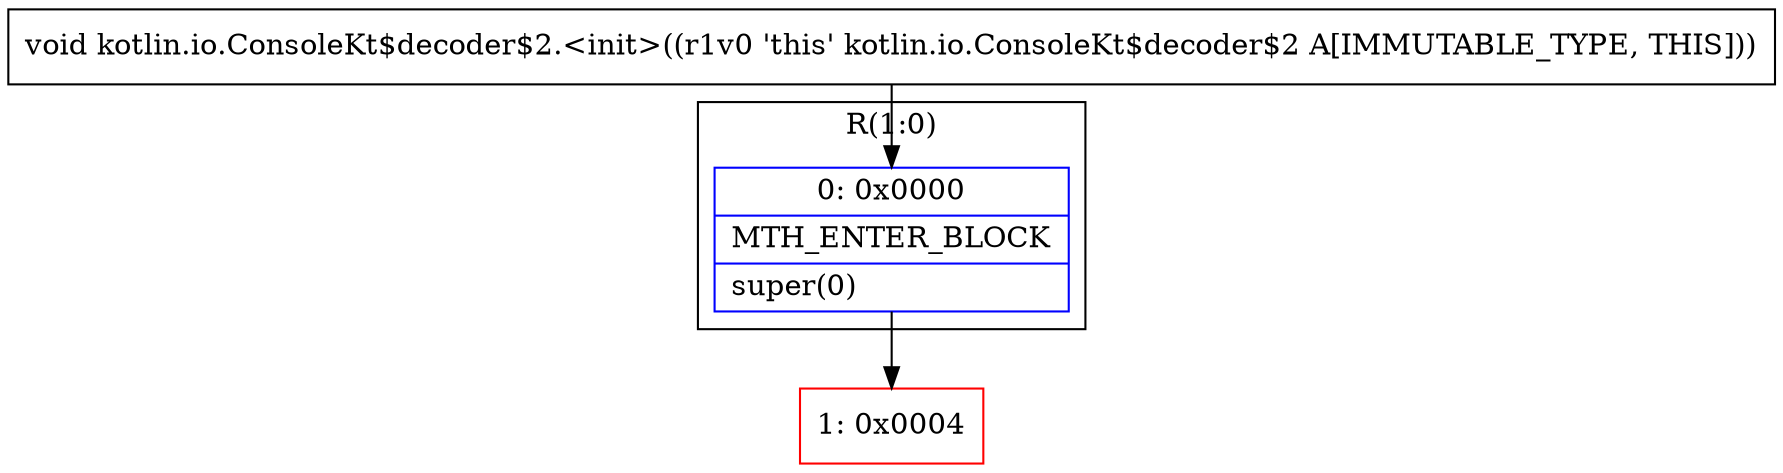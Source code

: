 digraph "CFG forkotlin.io.ConsoleKt$decoder$2.\<init\>()V" {
subgraph cluster_Region_59836192 {
label = "R(1:0)";
node [shape=record,color=blue];
Node_0 [shape=record,label="{0\:\ 0x0000|MTH_ENTER_BLOCK\l|super(0)\l}"];
}
Node_1 [shape=record,color=red,label="{1\:\ 0x0004}"];
MethodNode[shape=record,label="{void kotlin.io.ConsoleKt$decoder$2.\<init\>((r1v0 'this' kotlin.io.ConsoleKt$decoder$2 A[IMMUTABLE_TYPE, THIS])) }"];
MethodNode -> Node_0;
Node_0 -> Node_1;
}

